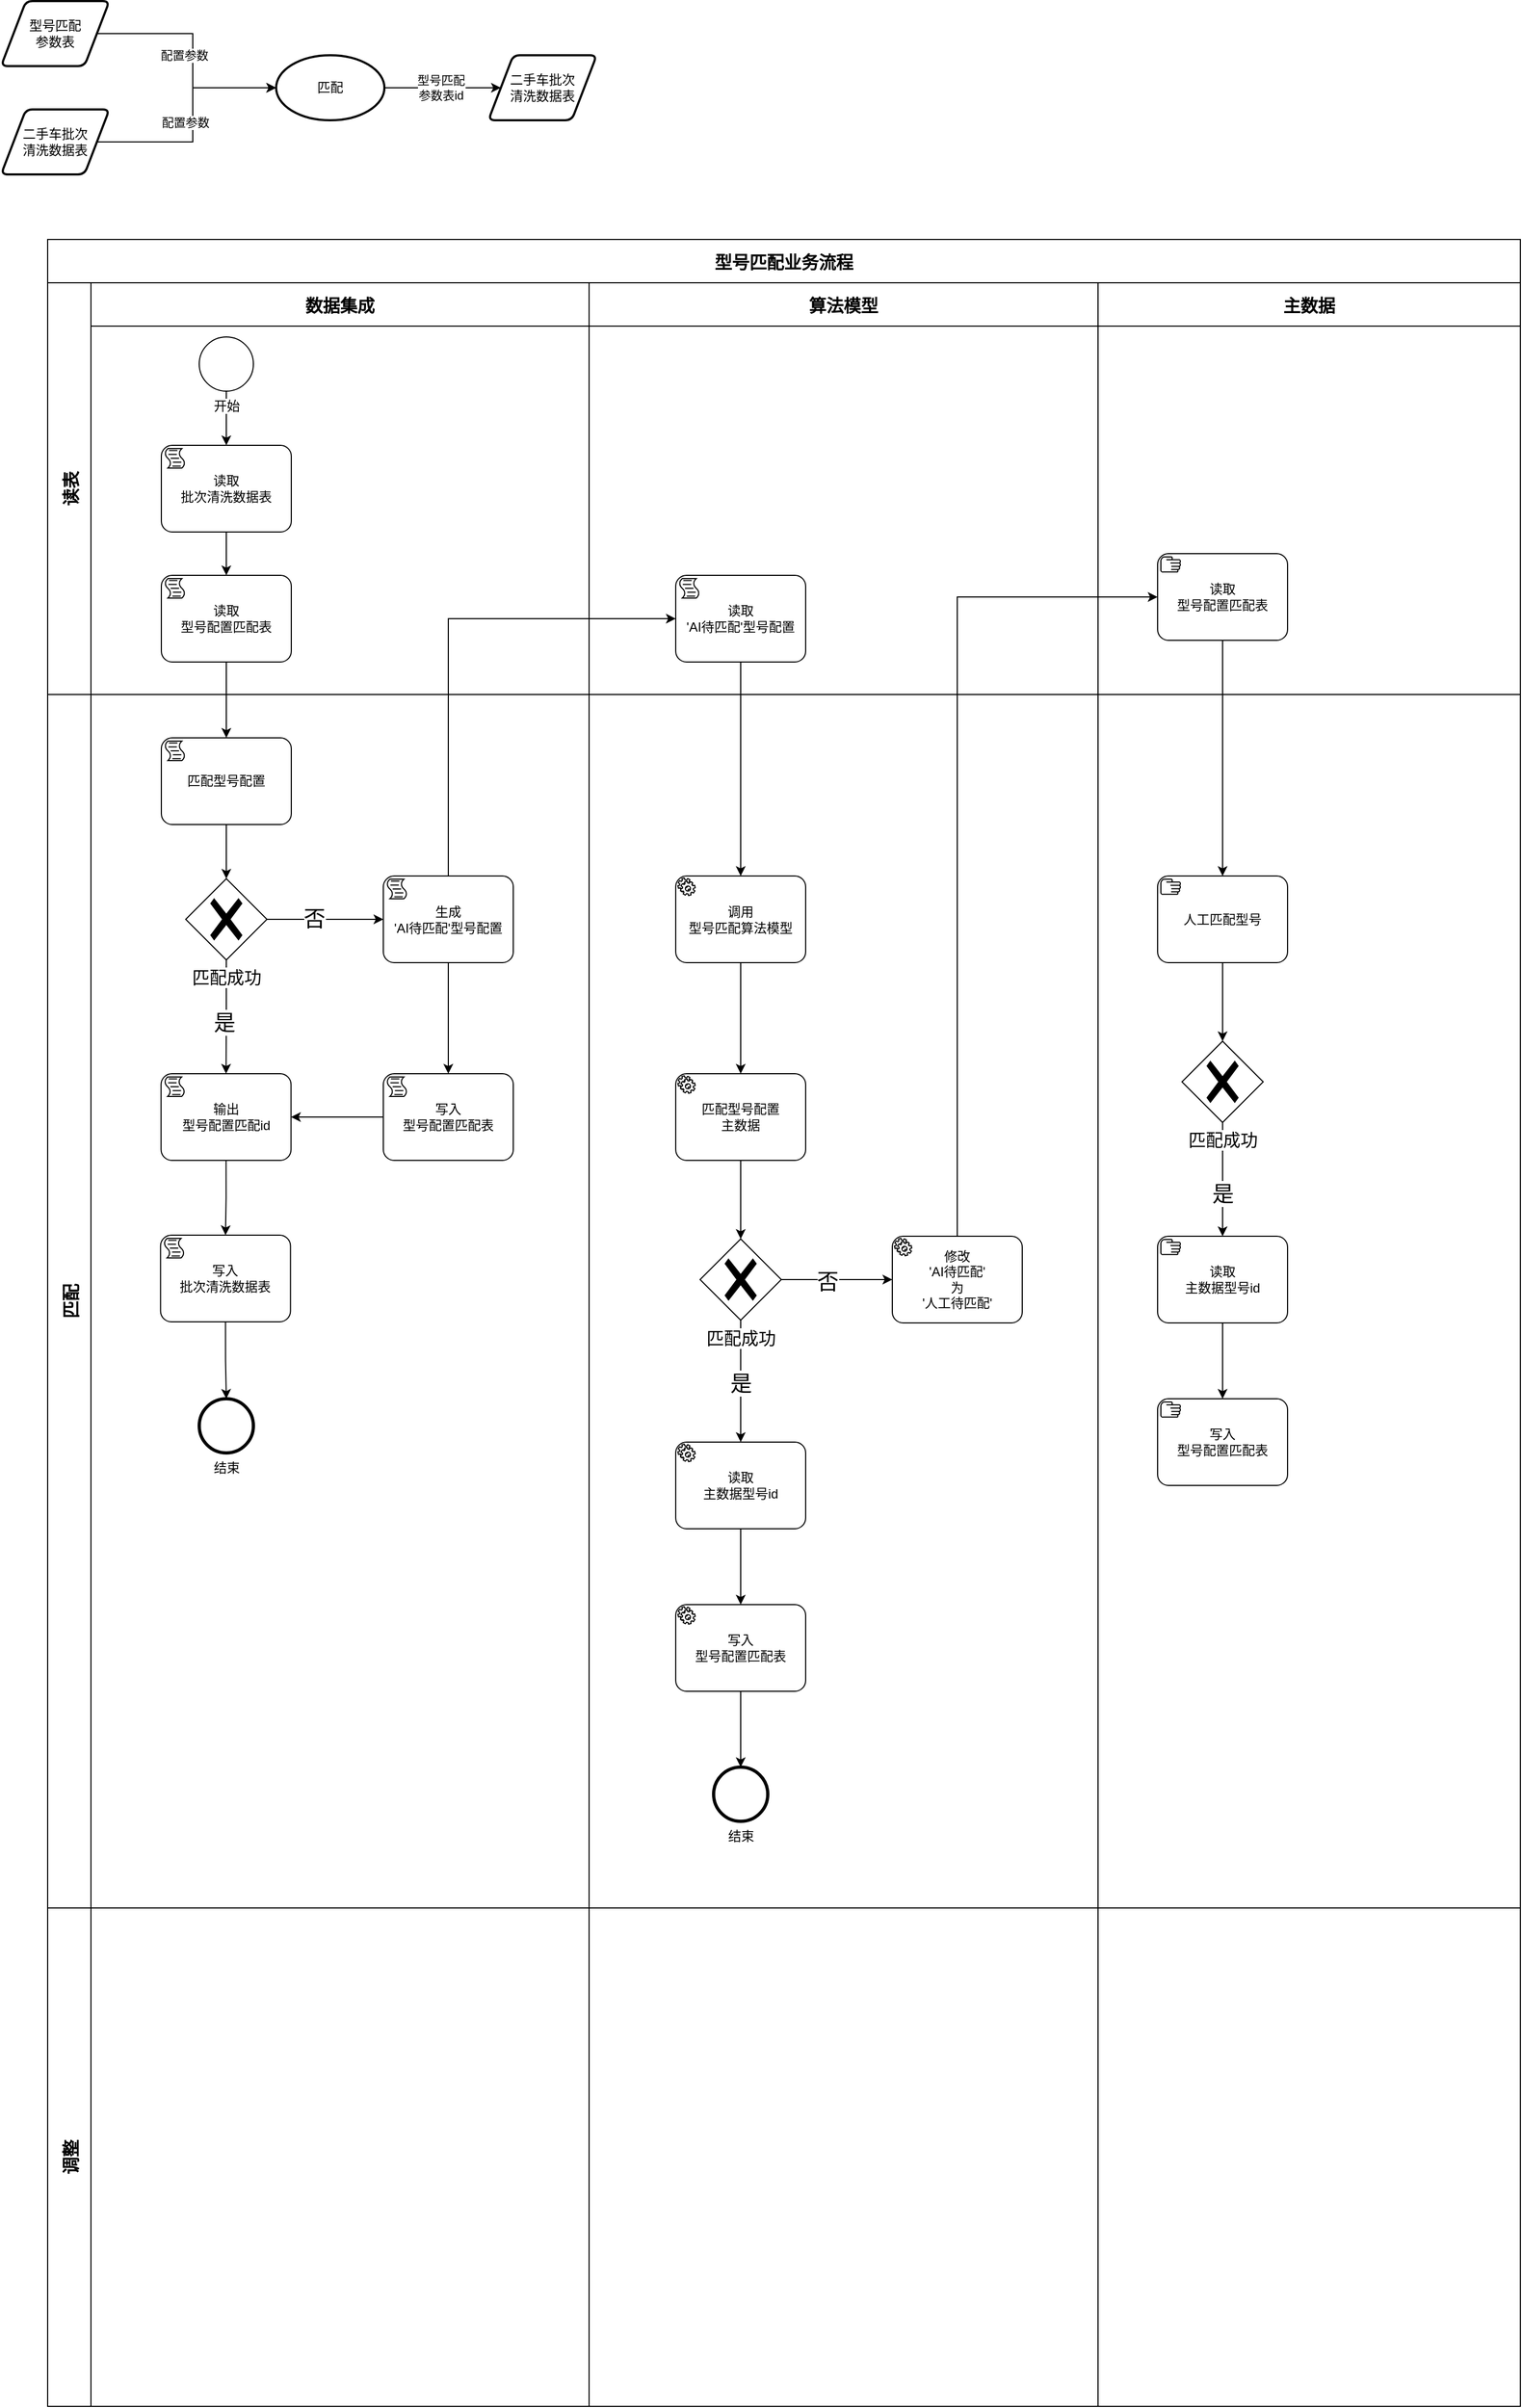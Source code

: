 <mxfile version="21.2.9" type="github">
  <diagram name="第 1 页" id="gQLQlzKJruBYyOuigyDQ">
    <mxGraphModel dx="2019" dy="1156" grid="1" gridSize="10" guides="1" tooltips="1" connect="1" arrows="1" fold="1" page="1" pageScale="1" pageWidth="827" pageHeight="1169" math="0" shadow="0">
      <root>
        <mxCell id="0" />
        <mxCell id="1" parent="0" />
        <mxCell id="YfzIJgHC9oAppfAZYH6L-17" style="edgeStyle=orthogonalEdgeStyle;rounded=0;orthogonalLoop=1;jettySize=auto;html=1;exitX=1;exitY=0.5;exitDx=0;exitDy=0;entryX=0;entryY=0.5;entryDx=0;entryDy=0;entryPerimeter=0;" parent="1" source="YfzIJgHC9oAppfAZYH6L-15" target="YfzIJgHC9oAppfAZYH6L-16" edge="1">
          <mxGeometry relative="1" as="geometry" />
        </mxCell>
        <mxCell id="YfzIJgHC9oAppfAZYH6L-22" value="配置参数" style="edgeLabel;html=1;align=center;verticalAlign=middle;resizable=0;points=[];" parent="YfzIJgHC9oAppfAZYH6L-17" vertex="1" connectable="0">
          <mxGeometry x="-0.137" y="-4" relative="1" as="geometry">
            <mxPoint x="-11" y="-14" as="offset" />
          </mxGeometry>
        </mxCell>
        <mxCell id="YfzIJgHC9oAppfAZYH6L-15" value="二手车批次&lt;br&gt;清洗数据表" style="shape=parallelogram;html=1;strokeWidth=2;perimeter=parallelogramPerimeter;whiteSpace=wrap;rounded=1;arcSize=12;size=0.23;" parent="1" vertex="1">
          <mxGeometry x="37" y="120" width="100" height="60" as="geometry" />
        </mxCell>
        <mxCell id="YfzIJgHC9oAppfAZYH6L-36" style="edgeStyle=orthogonalEdgeStyle;rounded=0;orthogonalLoop=1;jettySize=auto;html=1;exitX=1;exitY=0.5;exitDx=0;exitDy=0;exitPerimeter=0;entryX=0;entryY=0.5;entryDx=0;entryDy=0;" parent="1" source="YfzIJgHC9oAppfAZYH6L-16" target="YfzIJgHC9oAppfAZYH6L-35" edge="1">
          <mxGeometry relative="1" as="geometry" />
        </mxCell>
        <mxCell id="YfzIJgHC9oAppfAZYH6L-37" value="型号匹配&lt;br style=&quot;border-color: var(--border-color); font-size: 12px; background-color: rgb(251, 251, 251);&quot;&gt;参数表id" style="edgeLabel;html=1;align=center;verticalAlign=middle;resizable=0;points=[];" parent="YfzIJgHC9oAppfAZYH6L-36" vertex="1" connectable="0">
          <mxGeometry x="-0.203" y="-1" relative="1" as="geometry">
            <mxPoint x="9" y="-1" as="offset" />
          </mxGeometry>
        </mxCell>
        <mxCell id="YfzIJgHC9oAppfAZYH6L-16" value="匹配" style="strokeWidth=2;html=1;shape=mxgraph.flowchart.start_1;whiteSpace=wrap;" parent="1" vertex="1">
          <mxGeometry x="291" y="70" width="100" height="60" as="geometry" />
        </mxCell>
        <mxCell id="YfzIJgHC9oAppfAZYH6L-21" style="edgeStyle=orthogonalEdgeStyle;rounded=0;orthogonalLoop=1;jettySize=auto;html=1;exitX=1;exitY=0.5;exitDx=0;exitDy=0;entryX=0;entryY=0.5;entryDx=0;entryDy=0;entryPerimeter=0;" parent="1" source="YfzIJgHC9oAppfAZYH6L-20" target="YfzIJgHC9oAppfAZYH6L-16" edge="1">
          <mxGeometry relative="1" as="geometry" />
        </mxCell>
        <mxCell id="YfzIJgHC9oAppfAZYH6L-23" value="配置参数" style="edgeLabel;html=1;align=center;verticalAlign=middle;resizable=0;points=[];" parent="YfzIJgHC9oAppfAZYH6L-21" vertex="1" connectable="0">
          <mxGeometry x="-0.35" y="-1" relative="1" as="geometry">
            <mxPoint x="10" y="19" as="offset" />
          </mxGeometry>
        </mxCell>
        <mxCell id="YfzIJgHC9oAppfAZYH6L-20" value="型号匹配&lt;br&gt;参数表" style="shape=parallelogram;html=1;strokeWidth=2;perimeter=parallelogramPerimeter;whiteSpace=wrap;rounded=1;arcSize=12;size=0.23;" parent="1" vertex="1">
          <mxGeometry x="37" y="20" width="100" height="60" as="geometry" />
        </mxCell>
        <mxCell id="YfzIJgHC9oAppfAZYH6L-35" value="二手车批次&lt;br&gt;清洗数据表" style="shape=parallelogram;html=1;strokeWidth=2;perimeter=parallelogramPerimeter;whiteSpace=wrap;rounded=1;arcSize=12;size=0.23;" parent="1" vertex="1">
          <mxGeometry x="487" y="70" width="100" height="60" as="geometry" />
        </mxCell>
        <mxCell id="YfzIJgHC9oAppfAZYH6L-1" value="型号匹配业务流程" style="shape=table;childLayout=tableLayout;startSize=40;collapsible=0;recursiveResize=0;expand=0;fontSize=16;fontStyle=1" parent="1" vertex="1">
          <mxGeometry x="80" y="240" width="1360" height="2000" as="geometry" />
        </mxCell>
        <mxCell id="YfzIJgHC9oAppfAZYH6L-2" value="读表" style="shape=tableRow;horizontal=0;swimlaneHead=0;swimlaneBody=0;top=0;left=0;strokeColor=inherit;bottom=0;right=0;dropTarget=0;fontStyle=1;fillColor=none;points=[[0,0.5],[1,0.5]];portConstraint=eastwest;startSize=40;collapsible=0;recursiveResize=0;expand=0;fontSize=16;" parent="YfzIJgHC9oAppfAZYH6L-1" vertex="1">
          <mxGeometry y="40" width="1360" height="380" as="geometry" />
        </mxCell>
        <mxCell id="YfzIJgHC9oAppfAZYH6L-3" value="数据集成" style="swimlane;swimlaneHead=0;swimlaneBody=0;fontStyle=1;strokeColor=inherit;connectable=0;fillColor=none;startSize=40;collapsible=0;recursiveResize=0;expand=0;fontSize=16;" parent="YfzIJgHC9oAppfAZYH6L-2" vertex="1">
          <mxGeometry x="40" width="460" height="380" as="geometry">
            <mxRectangle width="460" height="380" as="alternateBounds" />
          </mxGeometry>
        </mxCell>
        <mxCell id="YfzIJgHC9oAppfAZYH6L-40" style="edgeStyle=orthogonalEdgeStyle;rounded=0;orthogonalLoop=1;jettySize=auto;html=1;exitX=0.5;exitY=1;exitDx=0;exitDy=0;exitPerimeter=0;entryX=0.5;entryY=0;entryDx=0;entryDy=0;entryPerimeter=0;" parent="YfzIJgHC9oAppfAZYH6L-3" source="YfzIJgHC9oAppfAZYH6L-38" target="YfzIJgHC9oAppfAZYH6L-39" edge="1">
          <mxGeometry relative="1" as="geometry" />
        </mxCell>
        <mxCell id="YfzIJgHC9oAppfAZYH6L-38" value="开始" style="points=[[0.145,0.145,0],[0.5,0,0],[0.855,0.145,0],[1,0.5,0],[0.855,0.855,0],[0.5,1,0],[0.145,0.855,0],[0,0.5,0]];shape=mxgraph.bpmn.event;html=1;verticalLabelPosition=bottom;labelBackgroundColor=#ffffff;verticalAlign=top;align=center;perimeter=ellipsePerimeter;outlineConnect=0;aspect=fixed;outline=standard;symbol=general;" parent="YfzIJgHC9oAppfAZYH6L-3" vertex="1">
          <mxGeometry x="100" y="50" width="50" height="50" as="geometry" />
        </mxCell>
        <mxCell id="YfzIJgHC9oAppfAZYH6L-43" style="edgeStyle=orthogonalEdgeStyle;rounded=0;orthogonalLoop=1;jettySize=auto;html=1;exitX=0.5;exitY=1;exitDx=0;exitDy=0;exitPerimeter=0;entryX=0.5;entryY=0;entryDx=0;entryDy=0;entryPerimeter=0;" parent="YfzIJgHC9oAppfAZYH6L-3" source="YfzIJgHC9oAppfAZYH6L-39" target="YfzIJgHC9oAppfAZYH6L-42" edge="1">
          <mxGeometry relative="1" as="geometry" />
        </mxCell>
        <mxCell id="YfzIJgHC9oAppfAZYH6L-39" value="读取&lt;br&gt;批次清洗数据表" style="points=[[0.25,0,0],[0.5,0,0],[0.75,0,0],[1,0.25,0],[1,0.5,0],[1,0.75,0],[0.75,1,0],[0.5,1,0],[0.25,1,0],[0,0.75,0],[0,0.5,0],[0,0.25,0]];shape=mxgraph.bpmn.task;whiteSpace=wrap;rectStyle=rounded;size=10;html=1;container=1;expand=0;collapsible=0;taskMarker=script;" parent="YfzIJgHC9oAppfAZYH6L-3" vertex="1">
          <mxGeometry x="65" y="150" width="120" height="80" as="geometry" />
        </mxCell>
        <mxCell id="YfzIJgHC9oAppfAZYH6L-42" value="读取&lt;br&gt;型号配置匹配表" style="points=[[0.25,0,0],[0.5,0,0],[0.75,0,0],[1,0.25,0],[1,0.5,0],[1,0.75,0],[0.75,1,0],[0.5,1,0],[0.25,1,0],[0,0.75,0],[0,0.5,0],[0,0.25,0]];shape=mxgraph.bpmn.task;whiteSpace=wrap;rectStyle=rounded;size=10;html=1;container=1;expand=0;collapsible=0;taskMarker=script;" parent="YfzIJgHC9oAppfAZYH6L-3" vertex="1">
          <mxGeometry x="65" y="270" width="120" height="80" as="geometry" />
        </mxCell>
        <mxCell id="YfzIJgHC9oAppfAZYH6L-4" value="算法模型" style="swimlane;swimlaneHead=0;swimlaneBody=0;fontStyle=1;strokeColor=inherit;connectable=0;fillColor=none;startSize=40;collapsible=0;recursiveResize=0;expand=0;fontSize=16;" parent="YfzIJgHC9oAppfAZYH6L-2" vertex="1">
          <mxGeometry x="500" width="470" height="380" as="geometry">
            <mxRectangle width="470" height="380" as="alternateBounds" />
          </mxGeometry>
        </mxCell>
        <mxCell id="8Yvj-7YeM4l-WtYFCeeh-56" value="读取&lt;br&gt;&#39;AI待匹配&#39;型号配置" style="points=[[0.25,0,0],[0.5,0,0],[0.75,0,0],[1,0.25,0],[1,0.5,0],[1,0.75,0],[0.75,1,0],[0.5,1,0],[0.25,1,0],[0,0.75,0],[0,0.5,0],[0,0.25,0]];shape=mxgraph.bpmn.task;whiteSpace=wrap;rectStyle=rounded;size=10;html=1;container=1;expand=0;collapsible=0;taskMarker=script;" vertex="1" parent="YfzIJgHC9oAppfAZYH6L-4">
          <mxGeometry x="80" y="270" width="120" height="80" as="geometry" />
        </mxCell>
        <mxCell id="YfzIJgHC9oAppfAZYH6L-5" value="主数据" style="swimlane;swimlaneHead=0;swimlaneBody=0;fontStyle=1;strokeColor=inherit;connectable=0;fillColor=none;startSize=40;collapsible=0;recursiveResize=0;expand=0;fontSize=16;" parent="YfzIJgHC9oAppfAZYH6L-2" vertex="1">
          <mxGeometry x="970" width="390" height="380" as="geometry">
            <mxRectangle width="390" height="380" as="alternateBounds" />
          </mxGeometry>
        </mxCell>
        <mxCell id="8Yvj-7YeM4l-WtYFCeeh-51" value="读取&lt;br style=&quot;border-color: var(--border-color);&quot;&gt;型号配置匹配表" style="points=[[0.25,0,0],[0.5,0,0],[0.75,0,0],[1,0.25,0],[1,0.5,0],[1,0.75,0],[0.75,1,0],[0.5,1,0],[0.25,1,0],[0,0.75,0],[0,0.5,0],[0,0.25,0]];shape=mxgraph.bpmn.task;whiteSpace=wrap;rectStyle=rounded;size=10;html=1;container=1;expand=0;collapsible=0;taskMarker=manual;" vertex="1" parent="YfzIJgHC9oAppfAZYH6L-5">
          <mxGeometry x="55" y="250" width="120" height="80" as="geometry" />
        </mxCell>
        <mxCell id="YfzIJgHC9oAppfAZYH6L-6" value="匹配" style="shape=tableRow;horizontal=0;swimlaneHead=0;swimlaneBody=0;top=0;left=0;strokeColor=inherit;bottom=0;right=0;dropTarget=0;fontStyle=1;fillColor=none;points=[[0,0.5],[1,0.5]];portConstraint=eastwest;startSize=40;collapsible=0;recursiveResize=0;expand=0;fontSize=16;" parent="YfzIJgHC9oAppfAZYH6L-1" vertex="1">
          <mxGeometry y="420" width="1360" height="1120" as="geometry" />
        </mxCell>
        <mxCell id="YfzIJgHC9oAppfAZYH6L-7" value="" style="swimlane;swimlaneHead=0;swimlaneBody=0;fontStyle=1;connectable=0;strokeColor=inherit;fillColor=none;startSize=0;collapsible=0;recursiveResize=0;expand=0;fontSize=16;" parent="YfzIJgHC9oAppfAZYH6L-6" vertex="1">
          <mxGeometry x="40" width="460" height="1120" as="geometry">
            <mxRectangle width="460" height="1120" as="alternateBounds" />
          </mxGeometry>
        </mxCell>
        <mxCell id="YfzIJgHC9oAppfAZYH6L-89" style="edgeStyle=orthogonalEdgeStyle;rounded=0;orthogonalLoop=1;jettySize=auto;html=1;exitX=0.5;exitY=1;exitDx=0;exitDy=0;exitPerimeter=0;" parent="YfzIJgHC9oAppfAZYH6L-7" source="YfzIJgHC9oAppfAZYH6L-44" target="YfzIJgHC9oAppfAZYH6L-88" edge="1">
          <mxGeometry relative="1" as="geometry" />
        </mxCell>
        <mxCell id="YfzIJgHC9oAppfAZYH6L-44" value="匹配型号配置" style="points=[[0.25,0,0],[0.5,0,0],[0.75,0,0],[1,0.25,0],[1,0.5,0],[1,0.75,0],[0.75,1,0],[0.5,1,0],[0.25,1,0],[0,0.75,0],[0,0.5,0],[0,0.25,0]];shape=mxgraph.bpmn.task;whiteSpace=wrap;rectStyle=rounded;size=10;html=1;container=1;expand=0;collapsible=0;taskMarker=script;" parent="YfzIJgHC9oAppfAZYH6L-7" vertex="1">
          <mxGeometry x="65" y="40" width="120" height="80" as="geometry" />
        </mxCell>
        <mxCell id="YfzIJgHC9oAppfAZYH6L-78" style="edgeStyle=orthogonalEdgeStyle;rounded=0;orthogonalLoop=1;jettySize=auto;html=1;exitX=1;exitY=0.5;exitDx=0;exitDy=0;exitPerimeter=0;entryX=0;entryY=0.5;entryDx=0;entryDy=0;entryPerimeter=0;" parent="YfzIJgHC9oAppfAZYH6L-7" edge="1">
          <mxGeometry relative="1" as="geometry">
            <mxPoint x="162.5" y="197.5" as="sourcePoint" />
          </mxGeometry>
        </mxCell>
        <mxCell id="YfzIJgHC9oAppfAZYH6L-79" value="是" style="edgeLabel;html=1;align=center;verticalAlign=middle;resizable=0;points=[];fontSize=20;" parent="YfzIJgHC9oAppfAZYH6L-78" vertex="1" connectable="0">
          <mxGeometry x="-0.305" y="-1" relative="1" as="geometry">
            <mxPoint x="7" y="-1" as="offset" />
          </mxGeometry>
        </mxCell>
        <mxCell id="YfzIJgHC9oAppfAZYH6L-81" style="edgeStyle=orthogonalEdgeStyle;rounded=0;orthogonalLoop=1;jettySize=auto;html=1;exitX=0.5;exitY=1;exitDx=0;exitDy=0;exitPerimeter=0;entryX=0.5;entryY=0;entryDx=0;entryDy=0;entryPerimeter=0;" parent="YfzIJgHC9oAppfAZYH6L-7" edge="1">
          <mxGeometry relative="1" as="geometry">
            <mxPoint x="339" y="237.5" as="sourcePoint" />
          </mxGeometry>
        </mxCell>
        <mxCell id="YfzIJgHC9oAppfAZYH6L-90" style="edgeStyle=orthogonalEdgeStyle;rounded=0;orthogonalLoop=1;jettySize=auto;html=1;exitX=0.5;exitY=1;exitDx=0;exitDy=0;exitPerimeter=0;entryX=0.5;entryY=0;entryDx=0;entryDy=0;entryPerimeter=0;" parent="YfzIJgHC9oAppfAZYH6L-7" source="YfzIJgHC9oAppfAZYH6L-88" target="YfzIJgHC9oAppfAZYH6L-83" edge="1">
          <mxGeometry relative="1" as="geometry" />
        </mxCell>
        <mxCell id="YfzIJgHC9oAppfAZYH6L-92" value="是" style="edgeLabel;html=1;align=center;verticalAlign=middle;resizable=0;points=[];fontSize=20;" parent="YfzIJgHC9oAppfAZYH6L-90" vertex="1" connectable="0">
          <mxGeometry x="0.077" y="-2" relative="1" as="geometry">
            <mxPoint as="offset" />
          </mxGeometry>
        </mxCell>
        <mxCell id="YfzIJgHC9oAppfAZYH6L-88" value="匹配成功" style="points=[[0.25,0.25,0],[0.5,0,0],[0.75,0.25,0],[1,0.5,0],[0.75,0.75,0],[0.5,1,0],[0.25,0.75,0],[0,0.5,0]];shape=mxgraph.bpmn.gateway2;html=1;verticalLabelPosition=bottom;labelBackgroundColor=#ffffff;verticalAlign=top;align=center;perimeter=rhombusPerimeter;outlineConnect=0;outline=none;symbol=none;gwType=exclusive;fontSize=16;" parent="YfzIJgHC9oAppfAZYH6L-7" vertex="1">
          <mxGeometry x="87.5" y="170" width="75" height="75" as="geometry" />
        </mxCell>
        <mxCell id="YfzIJgHC9oAppfAZYH6L-91" style="edgeStyle=orthogonalEdgeStyle;rounded=0;orthogonalLoop=1;jettySize=auto;html=1;exitX=0.5;exitY=1;exitDx=0;exitDy=0;exitPerimeter=0;entryX=0.5;entryY=0;entryDx=0;entryDy=0;entryPerimeter=0;" parent="YfzIJgHC9oAppfAZYH6L-7" source="YfzIJgHC9oAppfAZYH6L-83" target="YfzIJgHC9oAppfAZYH6L-84" edge="1">
          <mxGeometry relative="1" as="geometry" />
        </mxCell>
        <mxCell id="YfzIJgHC9oAppfAZYH6L-83" value="输出&lt;br&gt;型号配置匹配id" style="points=[[0.25,0,0],[0.5,0,0],[0.75,0,0],[1,0.25,0],[1,0.5,0],[1,0.75,0],[0.75,1,0],[0.5,1,0],[0.25,1,0],[0,0.75,0],[0,0.5,0],[0,0.25,0]];shape=mxgraph.bpmn.task;whiteSpace=wrap;rectStyle=rounded;size=10;html=1;container=1;expand=0;collapsible=0;taskMarker=script;" parent="YfzIJgHC9oAppfAZYH6L-7" vertex="1">
          <mxGeometry x="64.75" y="350" width="120" height="80" as="geometry" />
        </mxCell>
        <mxCell id="8Yvj-7YeM4l-WtYFCeeh-2" style="edgeStyle=orthogonalEdgeStyle;rounded=0;orthogonalLoop=1;jettySize=auto;html=1;exitX=0.5;exitY=1;exitDx=0;exitDy=0;exitPerimeter=0;" edge="1" parent="YfzIJgHC9oAppfAZYH6L-7" source="YfzIJgHC9oAppfAZYH6L-84" target="8Yvj-7YeM4l-WtYFCeeh-1">
          <mxGeometry relative="1" as="geometry" />
        </mxCell>
        <mxCell id="YfzIJgHC9oAppfAZYH6L-84" value="写入&lt;br&gt;批次清洗数据表" style="points=[[0.25,0,0],[0.5,0,0],[0.75,0,0],[1,0.25,0],[1,0.5,0],[1,0.75,0],[0.75,1,0],[0.5,1,0],[0.25,1,0],[0,0.75,0],[0,0.5,0],[0,0.25,0]];shape=mxgraph.bpmn.task;whiteSpace=wrap;rectStyle=rounded;size=10;html=1;container=1;expand=0;collapsible=0;taskMarker=script;" parent="YfzIJgHC9oAppfAZYH6L-7" vertex="1">
          <mxGeometry x="64.25" y="499" width="120" height="80" as="geometry" />
        </mxCell>
        <mxCell id="8Yvj-7YeM4l-WtYFCeeh-1" value="结束" style="points=[[0.145,0.145,0],[0.5,0,0],[0.855,0.145,0],[1,0.5,0],[0.855,0.855,0],[0.5,1,0],[0.145,0.855,0],[0,0.5,0]];shape=mxgraph.bpmn.event;html=1;verticalLabelPosition=bottom;labelBackgroundColor=#ffffff;verticalAlign=top;align=center;perimeter=ellipsePerimeter;outlineConnect=0;aspect=fixed;outline=end;symbol=terminate2;" vertex="1" parent="YfzIJgHC9oAppfAZYH6L-7">
          <mxGeometry x="100" y="650" width="50" height="50" as="geometry" />
        </mxCell>
        <mxCell id="8Yvj-7YeM4l-WtYFCeeh-9" style="edgeStyle=orthogonalEdgeStyle;rounded=0;orthogonalLoop=1;jettySize=auto;html=1;exitX=0.5;exitY=1;exitDx=0;exitDy=0;exitPerimeter=0;" edge="1" parent="YfzIJgHC9oAppfAZYH6L-7" source="8Yvj-7YeM4l-WtYFCeeh-3" target="8Yvj-7YeM4l-WtYFCeeh-8">
          <mxGeometry relative="1" as="geometry" />
        </mxCell>
        <mxCell id="8Yvj-7YeM4l-WtYFCeeh-3" value="生成&lt;br&gt;&#39;AI待匹配&#39;型号配置" style="points=[[0.25,0,0],[0.5,0,0],[0.75,0,0],[1,0.25,0],[1,0.5,0],[1,0.75,0],[0.75,1,0],[0.5,1,0],[0.25,1,0],[0,0.75,0],[0,0.5,0],[0,0.25,0]];shape=mxgraph.bpmn.task;whiteSpace=wrap;rectStyle=rounded;size=10;html=1;container=1;expand=0;collapsible=0;taskMarker=script;" vertex="1" parent="YfzIJgHC9oAppfAZYH6L-7">
          <mxGeometry x="270" y="167.5" width="120" height="80" as="geometry" />
        </mxCell>
        <mxCell id="8Yvj-7YeM4l-WtYFCeeh-4" style="edgeStyle=orthogonalEdgeStyle;rounded=0;orthogonalLoop=1;jettySize=auto;html=1;exitX=1;exitY=0.5;exitDx=0;exitDy=0;exitPerimeter=0;entryX=0;entryY=0.5;entryDx=0;entryDy=0;entryPerimeter=0;" edge="1" parent="YfzIJgHC9oAppfAZYH6L-7" source="YfzIJgHC9oAppfAZYH6L-88" target="8Yvj-7YeM4l-WtYFCeeh-3">
          <mxGeometry relative="1" as="geometry" />
        </mxCell>
        <mxCell id="8Yvj-7YeM4l-WtYFCeeh-5" value="否" style="edgeLabel;html=1;align=center;verticalAlign=middle;resizable=0;points=[];fontSize=20;" vertex="1" connectable="0" parent="8Yvj-7YeM4l-WtYFCeeh-4">
          <mxGeometry x="-0.19" y="2" relative="1" as="geometry">
            <mxPoint as="offset" />
          </mxGeometry>
        </mxCell>
        <mxCell id="8Yvj-7YeM4l-WtYFCeeh-10" style="edgeStyle=orthogonalEdgeStyle;rounded=0;orthogonalLoop=1;jettySize=auto;html=1;exitX=0;exitY=0.5;exitDx=0;exitDy=0;exitPerimeter=0;" edge="1" parent="YfzIJgHC9oAppfAZYH6L-7" source="8Yvj-7YeM4l-WtYFCeeh-8" target="YfzIJgHC9oAppfAZYH6L-83">
          <mxGeometry relative="1" as="geometry" />
        </mxCell>
        <mxCell id="8Yvj-7YeM4l-WtYFCeeh-8" value="写入&lt;br&gt;型号配置匹配表" style="points=[[0.25,0,0],[0.5,0,0],[0.75,0,0],[1,0.25,0],[1,0.5,0],[1,0.75,0],[0.75,1,0],[0.5,1,0],[0.25,1,0],[0,0.75,0],[0,0.5,0],[0,0.25,0]];shape=mxgraph.bpmn.task;whiteSpace=wrap;rectStyle=rounded;size=10;html=1;container=1;expand=0;collapsible=0;taskMarker=script;" vertex="1" parent="YfzIJgHC9oAppfAZYH6L-7">
          <mxGeometry x="270" y="350" width="120" height="80" as="geometry" />
        </mxCell>
        <mxCell id="YfzIJgHC9oAppfAZYH6L-8" value="" style="swimlane;swimlaneHead=0;swimlaneBody=0;fontStyle=1;connectable=0;strokeColor=inherit;fillColor=none;startSize=0;collapsible=0;recursiveResize=0;expand=0;fontSize=16;" parent="YfzIJgHC9oAppfAZYH6L-6" vertex="1">
          <mxGeometry x="500" width="470" height="1120" as="geometry">
            <mxRectangle width="470" height="1120" as="alternateBounds" />
          </mxGeometry>
        </mxCell>
        <mxCell id="8Yvj-7YeM4l-WtYFCeeh-27" style="edgeStyle=orthogonalEdgeStyle;rounded=0;orthogonalLoop=1;jettySize=auto;html=1;exitX=0.5;exitY=1;exitDx=0;exitDy=0;exitPerimeter=0;entryX=0.5;entryY=0;entryDx=0;entryDy=0;entryPerimeter=0;" edge="1" parent="YfzIJgHC9oAppfAZYH6L-8" source="8Yvj-7YeM4l-WtYFCeeh-25" target="8Yvj-7YeM4l-WtYFCeeh-26">
          <mxGeometry relative="1" as="geometry" />
        </mxCell>
        <mxCell id="8Yvj-7YeM4l-WtYFCeeh-25" value="调用&lt;br style=&quot;border-color: var(--border-color);&quot;&gt;型号匹配算法模型" style="points=[[0.25,0,0],[0.5,0,0],[0.75,0,0],[1,0.25,0],[1,0.5,0],[1,0.75,0],[0.75,1,0],[0.5,1,0],[0.25,1,0],[0,0.75,0],[0,0.5,0],[0,0.25,0]];shape=mxgraph.bpmn.task;whiteSpace=wrap;rectStyle=rounded;size=10;html=1;container=1;expand=0;collapsible=0;taskMarker=service;" vertex="1" parent="YfzIJgHC9oAppfAZYH6L-8">
          <mxGeometry x="80" y="167.5" width="120" height="80" as="geometry" />
        </mxCell>
        <mxCell id="8Yvj-7YeM4l-WtYFCeeh-29" style="edgeStyle=orthogonalEdgeStyle;rounded=0;orthogonalLoop=1;jettySize=auto;html=1;exitX=0.5;exitY=1;exitDx=0;exitDy=0;exitPerimeter=0;entryX=0.5;entryY=0;entryDx=0;entryDy=0;entryPerimeter=0;" edge="1" parent="YfzIJgHC9oAppfAZYH6L-8" source="8Yvj-7YeM4l-WtYFCeeh-26" target="8Yvj-7YeM4l-WtYFCeeh-28">
          <mxGeometry relative="1" as="geometry" />
        </mxCell>
        <mxCell id="8Yvj-7YeM4l-WtYFCeeh-26" value="匹配型号配置&lt;br&gt;主数据" style="points=[[0.25,0,0],[0.5,0,0],[0.75,0,0],[1,0.25,0],[1,0.5,0],[1,0.75,0],[0.75,1,0],[0.5,1,0],[0.25,1,0],[0,0.75,0],[0,0.5,0],[0,0.25,0]];shape=mxgraph.bpmn.task;whiteSpace=wrap;rectStyle=rounded;size=10;html=1;container=1;expand=0;collapsible=0;taskMarker=service;" vertex="1" parent="YfzIJgHC9oAppfAZYH6L-8">
          <mxGeometry x="80" y="350" width="120" height="80" as="geometry" />
        </mxCell>
        <mxCell id="8Yvj-7YeM4l-WtYFCeeh-34" style="edgeStyle=orthogonalEdgeStyle;rounded=0;orthogonalLoop=1;jettySize=auto;html=1;exitX=0.5;exitY=1;exitDx=0;exitDy=0;exitPerimeter=0;entryX=0.5;entryY=0;entryDx=0;entryDy=0;entryPerimeter=0;" edge="1" parent="YfzIJgHC9oAppfAZYH6L-8" source="8Yvj-7YeM4l-WtYFCeeh-28" target="8Yvj-7YeM4l-WtYFCeeh-33">
          <mxGeometry relative="1" as="geometry" />
        </mxCell>
        <mxCell id="8Yvj-7YeM4l-WtYFCeeh-35" value="是" style="edgeLabel;html=1;align=center;verticalAlign=middle;resizable=0;points=[];fontSize=20;" vertex="1" connectable="0" parent="8Yvj-7YeM4l-WtYFCeeh-34">
          <mxGeometry x="0.204" y="1" relative="1" as="geometry">
            <mxPoint x="-1" y="-10" as="offset" />
          </mxGeometry>
        </mxCell>
        <mxCell id="8Yvj-7YeM4l-WtYFCeeh-43" style="edgeStyle=orthogonalEdgeStyle;rounded=0;orthogonalLoop=1;jettySize=auto;html=1;exitX=1;exitY=0.5;exitDx=0;exitDy=0;exitPerimeter=0;entryX=0;entryY=0.5;entryDx=0;entryDy=0;entryPerimeter=0;" edge="1" parent="YfzIJgHC9oAppfAZYH6L-8" source="8Yvj-7YeM4l-WtYFCeeh-28" target="8Yvj-7YeM4l-WtYFCeeh-42">
          <mxGeometry relative="1" as="geometry" />
        </mxCell>
        <mxCell id="8Yvj-7YeM4l-WtYFCeeh-44" value="否" style="edgeLabel;html=1;align=center;verticalAlign=middle;resizable=0;points=[];fontSize=20;" vertex="1" connectable="0" parent="8Yvj-7YeM4l-WtYFCeeh-43">
          <mxGeometry x="-0.18" y="-1" relative="1" as="geometry">
            <mxPoint as="offset" />
          </mxGeometry>
        </mxCell>
        <mxCell id="8Yvj-7YeM4l-WtYFCeeh-28" value="匹配成功" style="points=[[0.25,0.25,0],[0.5,0,0],[0.75,0.25,0],[1,0.5,0],[0.75,0.75,0],[0.5,1,0],[0.25,0.75,0],[0,0.5,0]];shape=mxgraph.bpmn.gateway2;html=1;verticalLabelPosition=bottom;labelBackgroundColor=#ffffff;verticalAlign=top;align=center;perimeter=rhombusPerimeter;outlineConnect=0;outline=none;symbol=none;gwType=exclusive;fontSize=16;" vertex="1" parent="YfzIJgHC9oAppfAZYH6L-8">
          <mxGeometry x="102.5" y="502.5" width="75" height="75" as="geometry" />
        </mxCell>
        <mxCell id="8Yvj-7YeM4l-WtYFCeeh-37" style="edgeStyle=orthogonalEdgeStyle;rounded=0;orthogonalLoop=1;jettySize=auto;html=1;exitX=0.5;exitY=1;exitDx=0;exitDy=0;exitPerimeter=0;entryX=0.5;entryY=0;entryDx=0;entryDy=0;entryPerimeter=0;" edge="1" parent="YfzIJgHC9oAppfAZYH6L-8" source="8Yvj-7YeM4l-WtYFCeeh-33" target="8Yvj-7YeM4l-WtYFCeeh-36">
          <mxGeometry relative="1" as="geometry" />
        </mxCell>
        <mxCell id="8Yvj-7YeM4l-WtYFCeeh-33" value="读取&lt;br&gt;主数据型号id" style="points=[[0.25,0,0],[0.5,0,0],[0.75,0,0],[1,0.25,0],[1,0.5,0],[1,0.75,0],[0.75,1,0],[0.5,1,0],[0.25,1,0],[0,0.75,0],[0,0.5,0],[0,0.25,0]];shape=mxgraph.bpmn.task;whiteSpace=wrap;rectStyle=rounded;size=10;html=1;container=1;expand=0;collapsible=0;taskMarker=service;" vertex="1" parent="YfzIJgHC9oAppfAZYH6L-8">
          <mxGeometry x="80" y="690" width="120" height="80" as="geometry" />
        </mxCell>
        <mxCell id="8Yvj-7YeM4l-WtYFCeeh-40" style="edgeStyle=orthogonalEdgeStyle;rounded=0;orthogonalLoop=1;jettySize=auto;html=1;exitX=0.5;exitY=1;exitDx=0;exitDy=0;exitPerimeter=0;entryX=0.5;entryY=0;entryDx=0;entryDy=0;entryPerimeter=0;" edge="1" parent="YfzIJgHC9oAppfAZYH6L-8" source="8Yvj-7YeM4l-WtYFCeeh-36" target="8Yvj-7YeM4l-WtYFCeeh-39">
          <mxGeometry relative="1" as="geometry" />
        </mxCell>
        <mxCell id="8Yvj-7YeM4l-WtYFCeeh-36" value="写入&lt;br style=&quot;border-color: var(--border-color);&quot;&gt;型号配置匹配表" style="points=[[0.25,0,0],[0.5,0,0],[0.75,0,0],[1,0.25,0],[1,0.5,0],[1,0.75,0],[0.75,1,0],[0.5,1,0],[0.25,1,0],[0,0.75,0],[0,0.5,0],[0,0.25,0]];shape=mxgraph.bpmn.task;whiteSpace=wrap;rectStyle=rounded;size=10;html=1;container=1;expand=0;collapsible=0;taskMarker=service;" vertex="1" parent="YfzIJgHC9oAppfAZYH6L-8">
          <mxGeometry x="80" y="840" width="120" height="80" as="geometry" />
        </mxCell>
        <mxCell id="8Yvj-7YeM4l-WtYFCeeh-39" value="结束" style="points=[[0.145,0.145,0],[0.5,0,0],[0.855,0.145,0],[1,0.5,0],[0.855,0.855,0],[0.5,1,0],[0.145,0.855,0],[0,0.5,0]];shape=mxgraph.bpmn.event;html=1;verticalLabelPosition=bottom;labelBackgroundColor=#ffffff;verticalAlign=top;align=center;perimeter=ellipsePerimeter;outlineConnect=0;aspect=fixed;outline=end;symbol=terminate2;" vertex="1" parent="YfzIJgHC9oAppfAZYH6L-8">
          <mxGeometry x="115" y="990" width="50" height="50" as="geometry" />
        </mxCell>
        <mxCell id="8Yvj-7YeM4l-WtYFCeeh-42" value="修改&lt;br style=&quot;border-color: var(--border-color);&quot;&gt;&#39;AI待匹配&#39;&lt;br&gt;为&lt;br&gt;&#39;人工待匹配&#39;" style="points=[[0.25,0,0],[0.5,0,0],[0.75,0,0],[1,0.25,0],[1,0.5,0],[1,0.75,0],[0.75,1,0],[0.5,1,0],[0.25,1,0],[0,0.75,0],[0,0.5,0],[0,0.25,0]];shape=mxgraph.bpmn.task;whiteSpace=wrap;rectStyle=rounded;size=10;html=1;container=1;expand=0;collapsible=0;taskMarker=service;" vertex="1" parent="YfzIJgHC9oAppfAZYH6L-8">
          <mxGeometry x="280" y="500" width="120" height="80" as="geometry" />
        </mxCell>
        <mxCell id="YfzIJgHC9oAppfAZYH6L-9" value="" style="swimlane;swimlaneHead=0;swimlaneBody=0;fontStyle=1;connectable=0;strokeColor=inherit;fillColor=none;startSize=0;collapsible=0;recursiveResize=0;expand=0;fontSize=16;" parent="YfzIJgHC9oAppfAZYH6L-6" vertex="1">
          <mxGeometry x="970" width="390" height="1120" as="geometry">
            <mxRectangle width="390" height="1120" as="alternateBounds" />
          </mxGeometry>
        </mxCell>
        <mxCell id="8Yvj-7YeM4l-WtYFCeeh-61" style="edgeStyle=orthogonalEdgeStyle;rounded=0;orthogonalLoop=1;jettySize=auto;html=1;exitX=0.5;exitY=1;exitDx=0;exitDy=0;exitPerimeter=0;entryX=0.5;entryY=0;entryDx=0;entryDy=0;entryPerimeter=0;" edge="1" parent="YfzIJgHC9oAppfAZYH6L-9" source="8Yvj-7YeM4l-WtYFCeeh-59" target="8Yvj-7YeM4l-WtYFCeeh-60">
          <mxGeometry relative="1" as="geometry" />
        </mxCell>
        <mxCell id="8Yvj-7YeM4l-WtYFCeeh-59" value="人工匹配型号" style="points=[[0.25,0,0],[0.5,0,0],[0.75,0,0],[1,0.25,0],[1,0.5,0],[1,0.75,0],[0.75,1,0],[0.5,1,0],[0.25,1,0],[0,0.75,0],[0,0.5,0],[0,0.25,0]];shape=mxgraph.bpmn.task;whiteSpace=wrap;rectStyle=rounded;size=10;html=1;container=1;expand=0;collapsible=0;taskMarker=manual;" vertex="1" parent="YfzIJgHC9oAppfAZYH6L-9">
          <mxGeometry x="55" y="167.5" width="120" height="80" as="geometry" />
        </mxCell>
        <mxCell id="8Yvj-7YeM4l-WtYFCeeh-66" style="edgeStyle=orthogonalEdgeStyle;rounded=0;orthogonalLoop=1;jettySize=auto;html=1;exitX=0.5;exitY=1;exitDx=0;exitDy=0;exitPerimeter=0;" edge="1" parent="YfzIJgHC9oAppfAZYH6L-9" source="8Yvj-7YeM4l-WtYFCeeh-60" target="8Yvj-7YeM4l-WtYFCeeh-65">
          <mxGeometry relative="1" as="geometry" />
        </mxCell>
        <mxCell id="8Yvj-7YeM4l-WtYFCeeh-69" value="是" style="edgeLabel;html=1;align=center;verticalAlign=middle;resizable=0;points=[];fontSize=20;" vertex="1" connectable="0" parent="8Yvj-7YeM4l-WtYFCeeh-66">
          <mxGeometry x="0.324" y="3" relative="1" as="geometry">
            <mxPoint x="-3" y="-5" as="offset" />
          </mxGeometry>
        </mxCell>
        <mxCell id="8Yvj-7YeM4l-WtYFCeeh-60" value="匹配成功" style="points=[[0.25,0.25,0],[0.5,0,0],[0.75,0.25,0],[1,0.5,0],[0.75,0.75,0],[0.5,1,0],[0.25,0.75,0],[0,0.5,0]];shape=mxgraph.bpmn.gateway2;html=1;verticalLabelPosition=bottom;labelBackgroundColor=#ffffff;verticalAlign=top;align=center;perimeter=rhombusPerimeter;outlineConnect=0;outline=none;symbol=none;gwType=exclusive;fontSize=16;" vertex="1" parent="YfzIJgHC9oAppfAZYH6L-9">
          <mxGeometry x="77.5" y="320" width="75" height="75" as="geometry" />
        </mxCell>
        <mxCell id="8Yvj-7YeM4l-WtYFCeeh-68" style="edgeStyle=orthogonalEdgeStyle;rounded=0;orthogonalLoop=1;jettySize=auto;html=1;exitX=0.5;exitY=1;exitDx=0;exitDy=0;exitPerimeter=0;entryX=0.5;entryY=0;entryDx=0;entryDy=0;entryPerimeter=0;" edge="1" parent="YfzIJgHC9oAppfAZYH6L-9" source="8Yvj-7YeM4l-WtYFCeeh-65" target="8Yvj-7YeM4l-WtYFCeeh-67">
          <mxGeometry relative="1" as="geometry" />
        </mxCell>
        <mxCell id="8Yvj-7YeM4l-WtYFCeeh-65" value="读取&lt;br style=&quot;border-color: var(--border-color);&quot;&gt;主数据型号id" style="points=[[0.25,0,0],[0.5,0,0],[0.75,0,0],[1,0.25,0],[1,0.5,0],[1,0.75,0],[0.75,1,0],[0.5,1,0],[0.25,1,0],[0,0.75,0],[0,0.5,0],[0,0.25,0]];shape=mxgraph.bpmn.task;whiteSpace=wrap;rectStyle=rounded;size=10;html=1;container=1;expand=0;collapsible=0;taskMarker=manual;" vertex="1" parent="YfzIJgHC9oAppfAZYH6L-9">
          <mxGeometry x="55" y="500" width="120" height="80" as="geometry" />
        </mxCell>
        <mxCell id="8Yvj-7YeM4l-WtYFCeeh-67" value="写入&lt;br style=&quot;border-color: var(--border-color);&quot;&gt;型号配置匹配表" style="points=[[0.25,0,0],[0.5,0,0],[0.75,0,0],[1,0.25,0],[1,0.5,0],[1,0.75,0],[0.75,1,0],[0.5,1,0],[0.25,1,0],[0,0.75,0],[0,0.5,0],[0,0.25,0]];shape=mxgraph.bpmn.task;whiteSpace=wrap;rectStyle=rounded;size=10;html=1;container=1;expand=0;collapsible=0;taskMarker=manual;" vertex="1" parent="YfzIJgHC9oAppfAZYH6L-9">
          <mxGeometry x="55" y="650" width="120" height="80" as="geometry" />
        </mxCell>
        <mxCell id="YfzIJgHC9oAppfAZYH6L-10" value="调整" style="shape=tableRow;horizontal=0;swimlaneHead=0;swimlaneBody=0;top=0;left=0;strokeColor=inherit;bottom=0;right=0;dropTarget=0;fontStyle=1;fillColor=none;points=[[0,0.5],[1,0.5]];portConstraint=eastwest;startSize=40;collapsible=0;recursiveResize=0;expand=0;fontSize=16;" parent="YfzIJgHC9oAppfAZYH6L-1" vertex="1">
          <mxGeometry y="1540" width="1360" height="460" as="geometry" />
        </mxCell>
        <mxCell id="YfzIJgHC9oAppfAZYH6L-11" value="" style="swimlane;swimlaneHead=0;swimlaneBody=0;fontStyle=1;connectable=0;strokeColor=inherit;fillColor=none;startSize=0;collapsible=0;recursiveResize=0;expand=0;fontSize=16;" parent="YfzIJgHC9oAppfAZYH6L-10" vertex="1">
          <mxGeometry x="40" width="460" height="460" as="geometry">
            <mxRectangle width="460" height="460" as="alternateBounds" />
          </mxGeometry>
        </mxCell>
        <mxCell id="YfzIJgHC9oAppfAZYH6L-12" value="" style="swimlane;swimlaneHead=0;swimlaneBody=0;fontStyle=1;connectable=0;strokeColor=inherit;fillColor=none;startSize=0;collapsible=0;recursiveResize=0;expand=0;fontSize=16;" parent="YfzIJgHC9oAppfAZYH6L-10" vertex="1">
          <mxGeometry x="500" width="470" height="460" as="geometry">
            <mxRectangle width="470" height="460" as="alternateBounds" />
          </mxGeometry>
        </mxCell>
        <mxCell id="YfzIJgHC9oAppfAZYH6L-13" value="" style="swimlane;swimlaneHead=0;swimlaneBody=0;fontStyle=1;connectable=0;strokeColor=inherit;fillColor=none;startSize=0;collapsible=0;recursiveResize=0;expand=0;fontSize=16;" parent="YfzIJgHC9oAppfAZYH6L-10" vertex="1">
          <mxGeometry x="970" width="390" height="460" as="geometry">
            <mxRectangle width="390" height="460" as="alternateBounds" />
          </mxGeometry>
        </mxCell>
        <mxCell id="YfzIJgHC9oAppfAZYH6L-45" style="edgeStyle=orthogonalEdgeStyle;rounded=0;orthogonalLoop=1;jettySize=auto;html=1;exitX=0.5;exitY=1;exitDx=0;exitDy=0;exitPerimeter=0;entryX=0.5;entryY=0;entryDx=0;entryDy=0;entryPerimeter=0;" parent="YfzIJgHC9oAppfAZYH6L-1" source="YfzIJgHC9oAppfAZYH6L-42" target="YfzIJgHC9oAppfAZYH6L-44" edge="1">
          <mxGeometry relative="1" as="geometry" />
        </mxCell>
        <mxCell id="8Yvj-7YeM4l-WtYFCeeh-50" style="edgeStyle=orthogonalEdgeStyle;rounded=0;orthogonalLoop=1;jettySize=auto;html=1;exitX=0.5;exitY=0;exitDx=0;exitDy=0;exitPerimeter=0;entryX=0;entryY=0.5;entryDx=0;entryDy=0;entryPerimeter=0;" edge="1" parent="YfzIJgHC9oAppfAZYH6L-1" source="8Yvj-7YeM4l-WtYFCeeh-42" target="8Yvj-7YeM4l-WtYFCeeh-51">
          <mxGeometry relative="1" as="geometry">
            <mxPoint x="1025" y="330" as="targetPoint" />
          </mxGeometry>
        </mxCell>
        <mxCell id="8Yvj-7YeM4l-WtYFCeeh-53" style="edgeStyle=orthogonalEdgeStyle;rounded=0;orthogonalLoop=1;jettySize=auto;html=1;exitX=0.5;exitY=1;exitDx=0;exitDy=0;exitPerimeter=0;entryX=0.5;entryY=0;entryDx=0;entryDy=0;entryPerimeter=0;" edge="1" parent="YfzIJgHC9oAppfAZYH6L-1" source="8Yvj-7YeM4l-WtYFCeeh-51" target="8Yvj-7YeM4l-WtYFCeeh-59">
          <mxGeometry relative="1" as="geometry">
            <mxPoint x="1085" y="587.5" as="targetPoint" />
          </mxGeometry>
        </mxCell>
        <mxCell id="8Yvj-7YeM4l-WtYFCeeh-57" style="edgeStyle=orthogonalEdgeStyle;rounded=0;orthogonalLoop=1;jettySize=auto;html=1;exitX=0.5;exitY=1;exitDx=0;exitDy=0;exitPerimeter=0;entryX=0.5;entryY=0;entryDx=0;entryDy=0;entryPerimeter=0;" edge="1" parent="YfzIJgHC9oAppfAZYH6L-1" source="8Yvj-7YeM4l-WtYFCeeh-56" target="8Yvj-7YeM4l-WtYFCeeh-25">
          <mxGeometry relative="1" as="geometry" />
        </mxCell>
        <mxCell id="8Yvj-7YeM4l-WtYFCeeh-58" style="edgeStyle=orthogonalEdgeStyle;rounded=0;orthogonalLoop=1;jettySize=auto;html=1;exitX=0.5;exitY=0;exitDx=0;exitDy=0;exitPerimeter=0;entryX=0;entryY=0.5;entryDx=0;entryDy=0;entryPerimeter=0;" edge="1" parent="YfzIJgHC9oAppfAZYH6L-1" source="8Yvj-7YeM4l-WtYFCeeh-3" target="8Yvj-7YeM4l-WtYFCeeh-56">
          <mxGeometry relative="1" as="geometry" />
        </mxCell>
      </root>
    </mxGraphModel>
  </diagram>
</mxfile>
